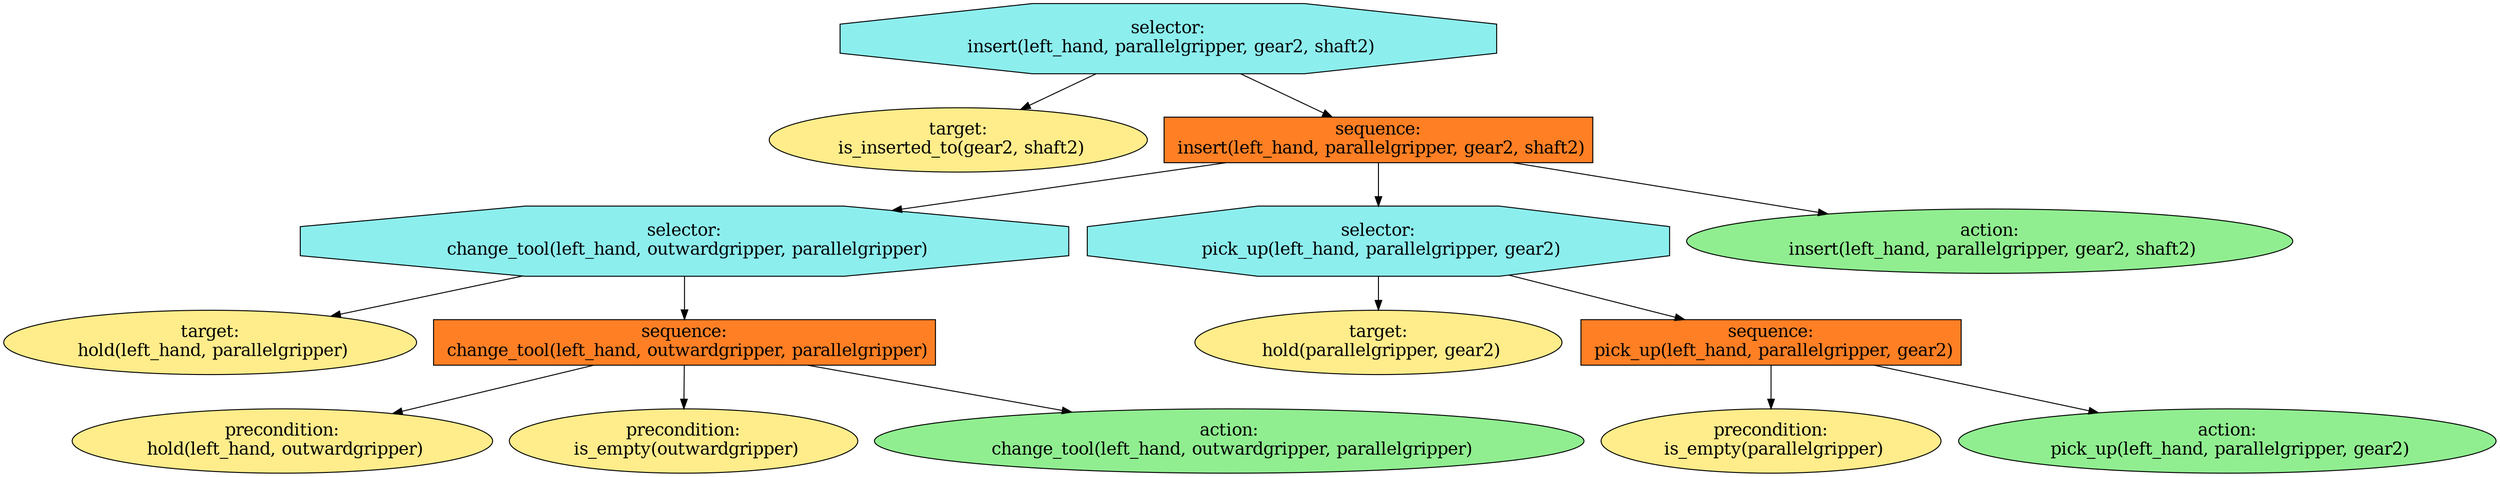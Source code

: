 digraph pastafarianism {
ordering=out;
graph [fontname="times-roman"];
node [fontname="times-roman"];
edge [fontname="times-roman"];
"selector:
 insert(left_hand, parallelgripper, gear2, shaft2)" [fillcolor=darkslategray2, fontcolor=black, fontsize=18, label="selector:
 insert(left_hand, parallelgripper, gear2, shaft2)", shape=octagon, style=filled];
"target:
 is_inserted_to(gear2, shaft2)" [fillcolor=lightgoldenrod1, fontcolor=black, fontsize=18, label="target:
 is_inserted_to(gear2, shaft2)", shape=ellipse, style=filled];
"selector:
 insert(left_hand, parallelgripper, gear2, shaft2)" -> "target:
 is_inserted_to(gear2, shaft2)";
"sequence:
 insert(left_hand, parallelgripper, gear2, shaft2)" [fillcolor=chocolate1, fontcolor=black, fontsize=18, label="sequence:
 insert(left_hand, parallelgripper, gear2, shaft2)", shape=box, style=filled];
"selector:
 insert(left_hand, parallelgripper, gear2, shaft2)" -> "sequence:
 insert(left_hand, parallelgripper, gear2, shaft2)";
"selector:
 change_tool(left_hand, outwardgripper, parallelgripper)" [fillcolor=darkslategray2, fontcolor=black, fontsize=18, label="selector:
 change_tool(left_hand, outwardgripper, parallelgripper)", shape=octagon, style=filled];
"sequence:
 insert(left_hand, parallelgripper, gear2, shaft2)" -> "selector:
 change_tool(left_hand, outwardgripper, parallelgripper)";
"target:
 hold(left_hand, parallelgripper)" [fillcolor=lightgoldenrod1, fontcolor=black, fontsize=18, label="target:
 hold(left_hand, parallelgripper)", shape=ellipse, style=filled];
"selector:
 change_tool(left_hand, outwardgripper, parallelgripper)" -> "target:
 hold(left_hand, parallelgripper)";
"sequence:
 change_tool(left_hand, outwardgripper, parallelgripper)" [fillcolor=chocolate1, fontcolor=black, fontsize=18, label="sequence:
 change_tool(left_hand, outwardgripper, parallelgripper)", shape=box, style=filled];
"selector:
 change_tool(left_hand, outwardgripper, parallelgripper)" -> "sequence:
 change_tool(left_hand, outwardgripper, parallelgripper)";
"precondition:
 hold(left_hand, outwardgripper)" [fillcolor=lightgoldenrod1, fontcolor=black, fontsize=18, label="precondition:
 hold(left_hand, outwardgripper)", shape=ellipse, style=filled];
"sequence:
 change_tool(left_hand, outwardgripper, parallelgripper)" -> "precondition:
 hold(left_hand, outwardgripper)";
"precondition:
 is_empty(outwardgripper)" [fillcolor=lightgoldenrod1, fontcolor=black, fontsize=18, label="precondition:
 is_empty(outwardgripper)", shape=ellipse, style=filled];
"sequence:
 change_tool(left_hand, outwardgripper, parallelgripper)" -> "precondition:
 is_empty(outwardgripper)";
"action:
 change_tool(left_hand, outwardgripper, parallelgripper)" [fillcolor=lightgreen, fontcolor=black, fontsize=18, label="action:
 change_tool(left_hand, outwardgripper, parallelgripper)", shape=ellipse, style=filled];
"sequence:
 change_tool(left_hand, outwardgripper, parallelgripper)" -> "action:
 change_tool(left_hand, outwardgripper, parallelgripper)";
"selector:
 pick_up(left_hand, parallelgripper, gear2)" [fillcolor=darkslategray2, fontcolor=black, fontsize=18, label="selector:
 pick_up(left_hand, parallelgripper, gear2)", shape=octagon, style=filled];
"sequence:
 insert(left_hand, parallelgripper, gear2, shaft2)" -> "selector:
 pick_up(left_hand, parallelgripper, gear2)";
"target:
 hold(parallelgripper, gear2)" [fillcolor=lightgoldenrod1, fontcolor=black, fontsize=18, label="target:
 hold(parallelgripper, gear2)", shape=ellipse, style=filled];
"selector:
 pick_up(left_hand, parallelgripper, gear2)" -> "target:
 hold(parallelgripper, gear2)";
"sequence:
 pick_up(left_hand, parallelgripper, gear2)" [fillcolor=chocolate1, fontcolor=black, fontsize=18, label="sequence:
 pick_up(left_hand, parallelgripper, gear2)", shape=box, style=filled];
"selector:
 pick_up(left_hand, parallelgripper, gear2)" -> "sequence:
 pick_up(left_hand, parallelgripper, gear2)";
"precondition:
 is_empty(parallelgripper)" [fillcolor=lightgoldenrod1, fontcolor=black, fontsize=18, label="precondition:
 is_empty(parallelgripper)", shape=ellipse, style=filled];
"sequence:
 pick_up(left_hand, parallelgripper, gear2)" -> "precondition:
 is_empty(parallelgripper)";
"action:
 pick_up(left_hand, parallelgripper, gear2)" [fillcolor=lightgreen, fontcolor=black, fontsize=18, label="action:
 pick_up(left_hand, parallelgripper, gear2)", shape=ellipse, style=filled];
"sequence:
 pick_up(left_hand, parallelgripper, gear2)" -> "action:
 pick_up(left_hand, parallelgripper, gear2)";
"action:
 insert(left_hand, parallelgripper, gear2, shaft2)" [fillcolor=lightgreen, fontcolor=black, fontsize=18, label="action:
 insert(left_hand, parallelgripper, gear2, shaft2)", shape=ellipse, style=filled];
"sequence:
 insert(left_hand, parallelgripper, gear2, shaft2)" -> "action:
 insert(left_hand, parallelgripper, gear2, shaft2)";
}
